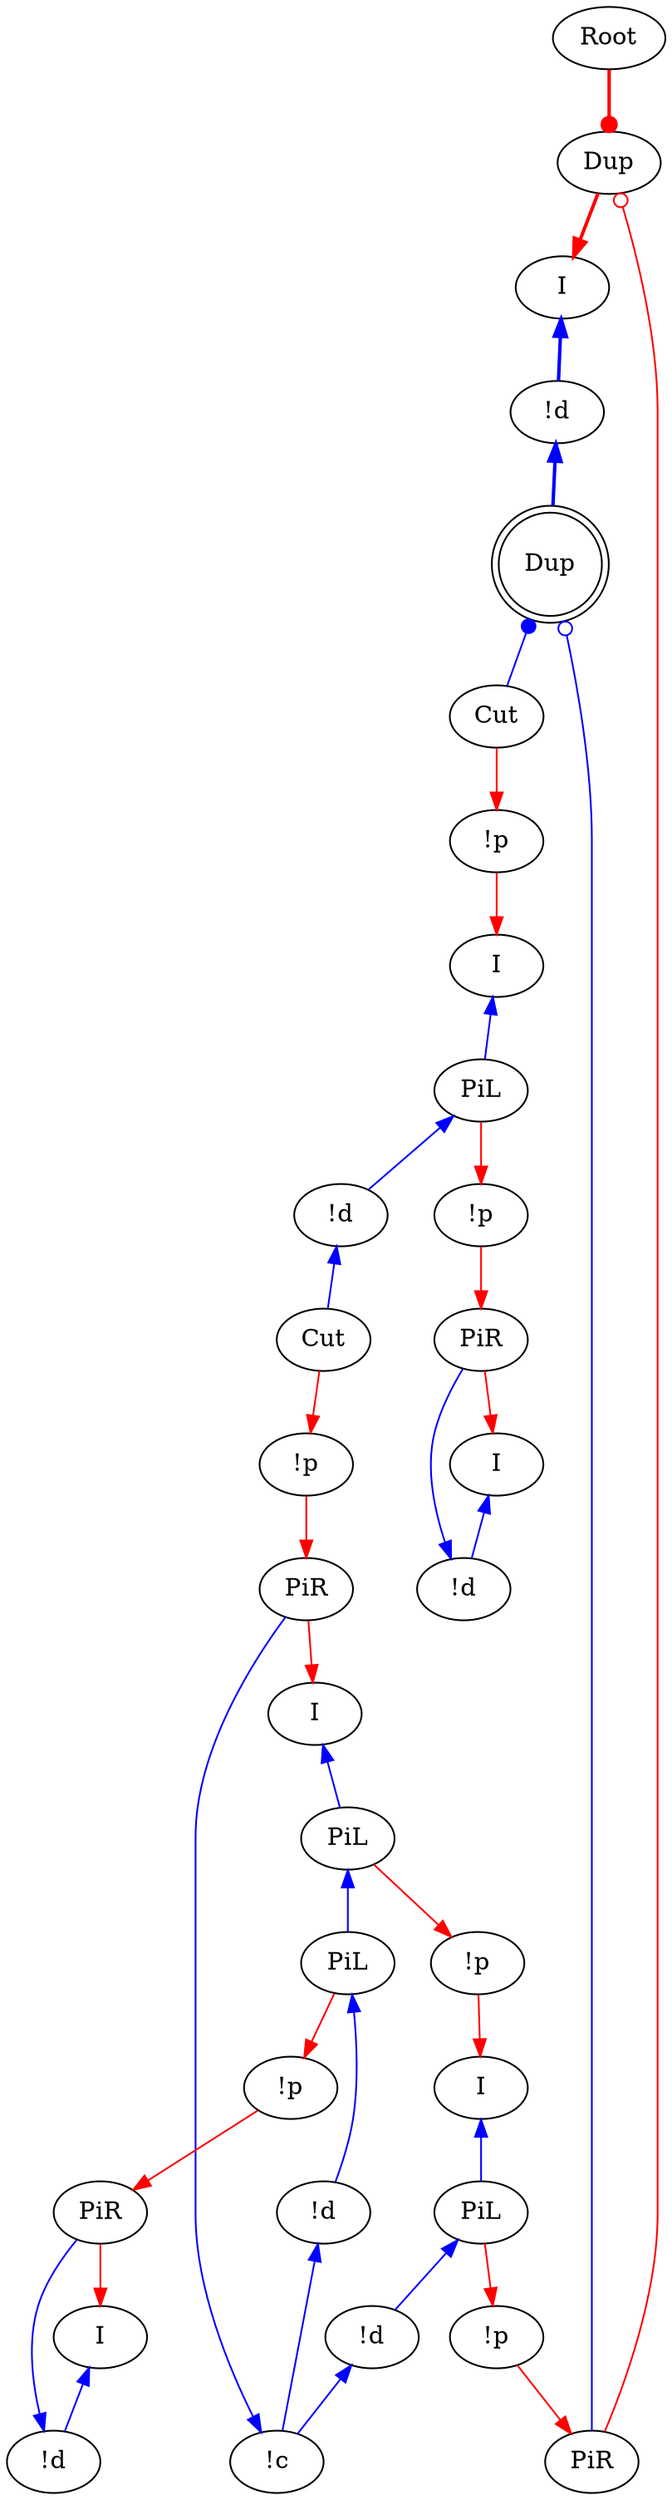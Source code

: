 digraph {
"Root0" [label="Root"]
"!p0" [label="!p"]
"Cut0" [label="Cut"]
"PiR0" [label="PiR"]
"!c0" [label="!c"]
"!d0" [label="!d"]
"PiL0" [label="PiL"]
"PiL1" [label="PiL"]
"I0" [label="I"]
"!p1" [label="!p"]
"PiR1" [label="PiR"]
"!d1" [label="!d"]
"I1" [label="I"]
"!p2" [label="!p"]
"!p3" [label="!p"]
"!d2" [label="!d"]
"PiL2" [label="PiL"]
"I2" [label="I"]
"!d3" [label="!d"]
"PiL3" [label="PiL"]
"I3" [label="I"]
"!p4" [label="!p"]
"!p5" [label="!p"]
"PiR2" [label="PiR"]
"PiR3" [label="PiR"]
"Cut1" [label="Cut"]
"Dup2_0" [label="Dup",shape=doublecircle]
"Dup2_1" [label="Dup"]
"!d4" [label="!d"]
"!d5" [label="!d"]
"I4" [label="I"]
"I5" [label="I"]
"PiL2" -> "!p4"[color=red,tooltip="e100"]
"PiL3" -> "!d3"[color=blue,tooltip="e103",dir=back]
"I3" -> "PiL3"[color=blue,tooltip="e105",dir=back]
"PiL3" -> "!p5"[color=red,tooltip="e107"]
"!p4" -> "PiR2"[color=red,tooltip="e108"]
"!p5" -> "PiR3"[color=red,tooltip="e111"]
"!d4" -> "PiR2"[color=blue,tooltip="e112",dir=back]
"!d5" -> "Dup2_0"[color=blue,tooltip="e113",penwidth=2,dir=back]
"PiR2" -> "I4"[color=red,tooltip="e114"]
"Dup2_1" -> "I5"[color=red,tooltip="e115",penwidth=2]
"Dup2_0" -> "Cut1"[color=blue,tooltip="e116",arrowtail=dot,dir=back]
"Dup2_0" -> "PiR3"[color=blue,tooltip="e117",arrowtail=odot,dir=back]
"PiR3" -> "Dup2_1"[color=red,tooltip="e119",arrowhead=odot]
"I4" -> "!d4"[color=blue,tooltip="e120",dir=back]
"I5" -> "!d5"[color=blue,tooltip="e121",penwidth=2,dir=back]
"!d2" -> "Cut0"[color=blue,tooltip="e23",dir=back]
"Cut1" -> "!p2"[color=red,tooltip="e34"]
"Cut0" -> "!p0"[color=red,tooltip="e37"]
"!p0" -> "PiR0"[color=red,tooltip="e39"]
"!c0" -> "PiR0"[color=blue,tooltip="e41",dir=back]
"PiR0" -> "I0"[color=red,tooltip="e43"]
"!d0" -> "!c0"[color=blue,tooltip="e46",dir=back]
"!d3" -> "!c0"[color=blue,tooltip="e47",dir=back]
"PiL0" -> "!d0"[color=blue,tooltip="e49",dir=back]
"PiL1" -> "PiL0"[color=blue,tooltip="e51",dir=back]
"PiL0" -> "!p1"[color=red,tooltip="e53"]
"I0" -> "PiL1"[color=blue,tooltip="e55",dir=back]
"PiL1" -> "!p3"[color=red,tooltip="e57"]
"!p1" -> "PiR1"[color=red,tooltip="e85"]
"!d1" -> "PiR1"[color=blue,tooltip="e87",dir=back]
"PiR1" -> "I1"[color=red,tooltip="e89"]
"I1" -> "!d1"[color=blue,tooltip="e91",dir=back]
"!p2" -> "I2"[color=red,tooltip="e92"]
"!p3" -> "I3"[color=red,tooltip="e95"]
"PiL2" -> "!d2"[color=blue,tooltip="e96",dir=back]
"I2" -> "PiL2"[color=blue,tooltip="e98",dir=back]
"Root0" -> "Dup2_1"[color=red,tooltip="rettop",arrowhead=dot,penwidth=2]
}
